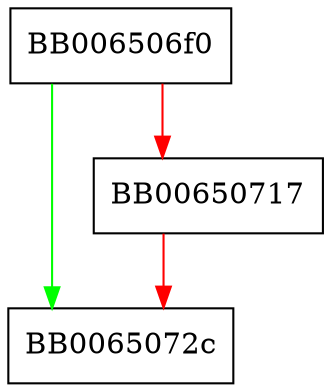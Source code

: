 digraph TS_RESP_CTX_set_certs {
  node [shape="box"];
  graph [splines=ortho];
  BB006506f0 -> BB0065072c [color="green"];
  BB006506f0 -> BB00650717 [color="red"];
  BB00650717 -> BB0065072c [color="red"];
}
